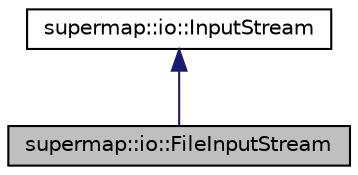 digraph "supermap::io::FileInputStream"
{
 // LATEX_PDF_SIZE
  edge [fontname="Helvetica",fontsize="10",labelfontname="Helvetica",labelfontsize="10"];
  node [fontname="Helvetica",fontsize="10",shape=record];
  Node1 [label="supermap::io::FileInputStream",height=0.2,width=0.4,color="black", fillcolor="grey75", style="filled", fontcolor="black",tooltip="Specialization of InputStream which encapsulates work with std::ifstream. Dedicated to work with file..."];
  Node2 -> Node1 [dir="back",color="midnightblue",fontsize="10",style="solid",fontname="Helvetica"];
  Node2 [label="supermap::io::InputStream",height=0.2,width=0.4,color="black", fillcolor="white", style="filled",URL="$classsupermap_1_1io_1_1InputStream.html",tooltip="Abstract input stream. Only a wrapper to std::istream."];
}
